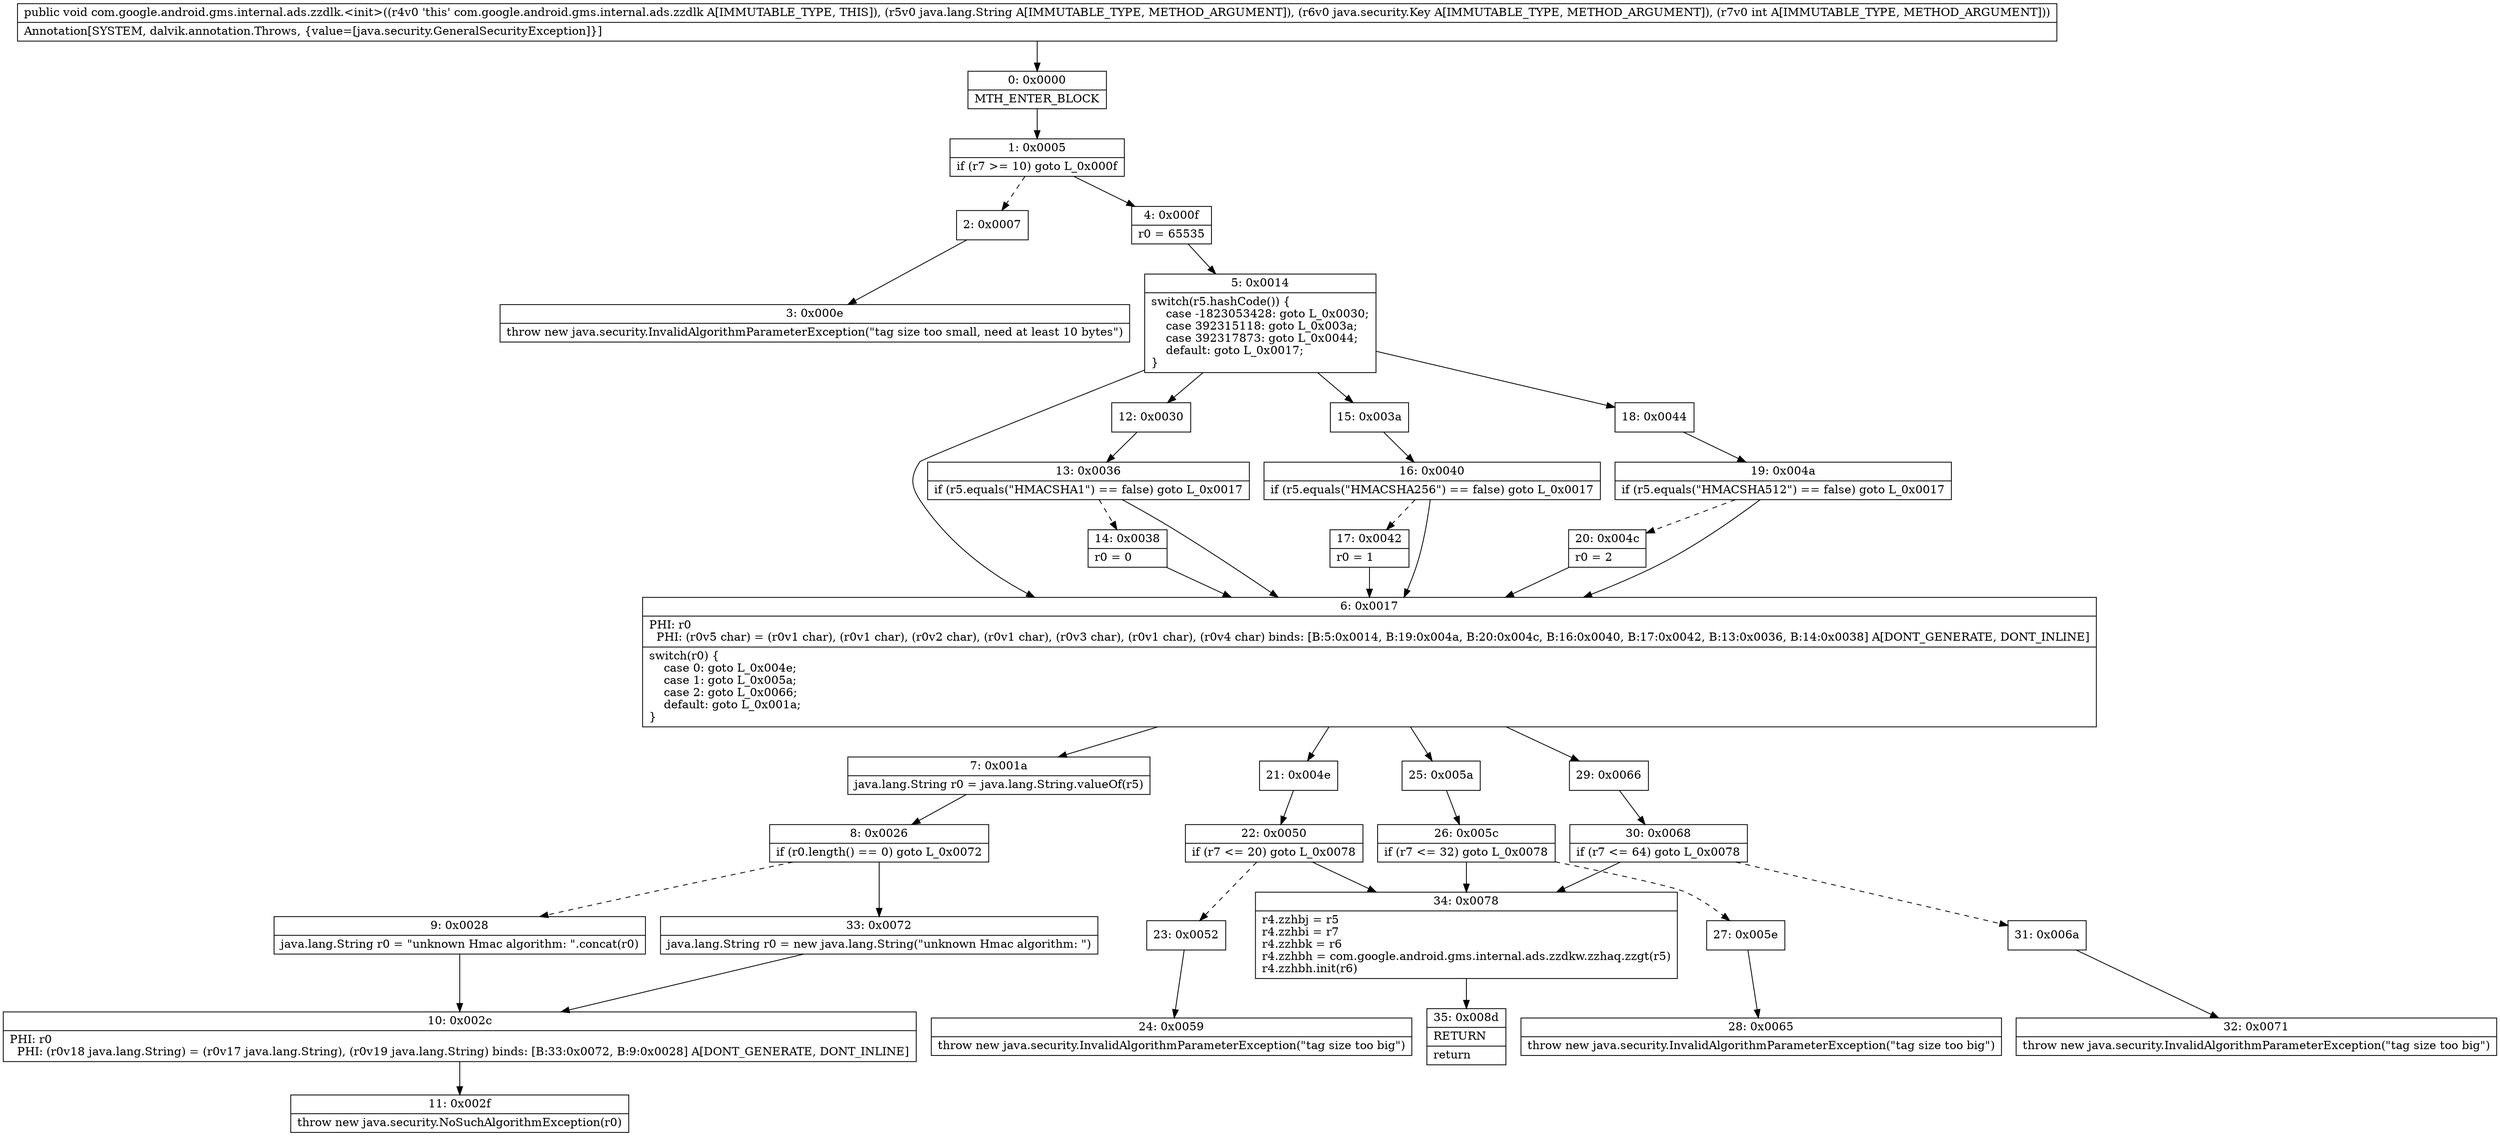 digraph "CFG forcom.google.android.gms.internal.ads.zzdlk.\<init\>(Ljava\/lang\/String;Ljava\/security\/Key;I)V" {
Node_0 [shape=record,label="{0\:\ 0x0000|MTH_ENTER_BLOCK\l}"];
Node_1 [shape=record,label="{1\:\ 0x0005|if (r7 \>= 10) goto L_0x000f\l}"];
Node_2 [shape=record,label="{2\:\ 0x0007}"];
Node_3 [shape=record,label="{3\:\ 0x000e|throw new java.security.InvalidAlgorithmParameterException(\"tag size too small, need at least 10 bytes\")\l}"];
Node_4 [shape=record,label="{4\:\ 0x000f|r0 = 65535\l}"];
Node_5 [shape=record,label="{5\:\ 0x0014|switch(r5.hashCode()) \{\l    case \-1823053428: goto L_0x0030;\l    case 392315118: goto L_0x003a;\l    case 392317873: goto L_0x0044;\l    default: goto L_0x0017;\l\}\l}"];
Node_6 [shape=record,label="{6\:\ 0x0017|PHI: r0 \l  PHI: (r0v5 char) = (r0v1 char), (r0v1 char), (r0v2 char), (r0v1 char), (r0v3 char), (r0v1 char), (r0v4 char) binds: [B:5:0x0014, B:19:0x004a, B:20:0x004c, B:16:0x0040, B:17:0x0042, B:13:0x0036, B:14:0x0038] A[DONT_GENERATE, DONT_INLINE]\l|switch(r0) \{\l    case 0: goto L_0x004e;\l    case 1: goto L_0x005a;\l    case 2: goto L_0x0066;\l    default: goto L_0x001a;\l\}\l}"];
Node_7 [shape=record,label="{7\:\ 0x001a|java.lang.String r0 = java.lang.String.valueOf(r5)\l}"];
Node_8 [shape=record,label="{8\:\ 0x0026|if (r0.length() == 0) goto L_0x0072\l}"];
Node_9 [shape=record,label="{9\:\ 0x0028|java.lang.String r0 = \"unknown Hmac algorithm: \".concat(r0)\l}"];
Node_10 [shape=record,label="{10\:\ 0x002c|PHI: r0 \l  PHI: (r0v18 java.lang.String) = (r0v17 java.lang.String), (r0v19 java.lang.String) binds: [B:33:0x0072, B:9:0x0028] A[DONT_GENERATE, DONT_INLINE]\l}"];
Node_11 [shape=record,label="{11\:\ 0x002f|throw new java.security.NoSuchAlgorithmException(r0)\l}"];
Node_12 [shape=record,label="{12\:\ 0x0030}"];
Node_13 [shape=record,label="{13\:\ 0x0036|if (r5.equals(\"HMACSHA1\") == false) goto L_0x0017\l}"];
Node_14 [shape=record,label="{14\:\ 0x0038|r0 = 0\l}"];
Node_15 [shape=record,label="{15\:\ 0x003a}"];
Node_16 [shape=record,label="{16\:\ 0x0040|if (r5.equals(\"HMACSHA256\") == false) goto L_0x0017\l}"];
Node_17 [shape=record,label="{17\:\ 0x0042|r0 = 1\l}"];
Node_18 [shape=record,label="{18\:\ 0x0044}"];
Node_19 [shape=record,label="{19\:\ 0x004a|if (r5.equals(\"HMACSHA512\") == false) goto L_0x0017\l}"];
Node_20 [shape=record,label="{20\:\ 0x004c|r0 = 2\l}"];
Node_21 [shape=record,label="{21\:\ 0x004e}"];
Node_22 [shape=record,label="{22\:\ 0x0050|if (r7 \<= 20) goto L_0x0078\l}"];
Node_23 [shape=record,label="{23\:\ 0x0052}"];
Node_24 [shape=record,label="{24\:\ 0x0059|throw new java.security.InvalidAlgorithmParameterException(\"tag size too big\")\l}"];
Node_25 [shape=record,label="{25\:\ 0x005a}"];
Node_26 [shape=record,label="{26\:\ 0x005c|if (r7 \<= 32) goto L_0x0078\l}"];
Node_27 [shape=record,label="{27\:\ 0x005e}"];
Node_28 [shape=record,label="{28\:\ 0x0065|throw new java.security.InvalidAlgorithmParameterException(\"tag size too big\")\l}"];
Node_29 [shape=record,label="{29\:\ 0x0066}"];
Node_30 [shape=record,label="{30\:\ 0x0068|if (r7 \<= 64) goto L_0x0078\l}"];
Node_31 [shape=record,label="{31\:\ 0x006a}"];
Node_32 [shape=record,label="{32\:\ 0x0071|throw new java.security.InvalidAlgorithmParameterException(\"tag size too big\")\l}"];
Node_33 [shape=record,label="{33\:\ 0x0072|java.lang.String r0 = new java.lang.String(\"unknown Hmac algorithm: \")\l}"];
Node_34 [shape=record,label="{34\:\ 0x0078|r4.zzhbj = r5\lr4.zzhbi = r7\lr4.zzhbk = r6\lr4.zzhbh = com.google.android.gms.internal.ads.zzdkw.zzhaq.zzgt(r5)\lr4.zzhbh.init(r6)\l}"];
Node_35 [shape=record,label="{35\:\ 0x008d|RETURN\l|return\l}"];
MethodNode[shape=record,label="{public void com.google.android.gms.internal.ads.zzdlk.\<init\>((r4v0 'this' com.google.android.gms.internal.ads.zzdlk A[IMMUTABLE_TYPE, THIS]), (r5v0 java.lang.String A[IMMUTABLE_TYPE, METHOD_ARGUMENT]), (r6v0 java.security.Key A[IMMUTABLE_TYPE, METHOD_ARGUMENT]), (r7v0 int A[IMMUTABLE_TYPE, METHOD_ARGUMENT]))  | Annotation[SYSTEM, dalvik.annotation.Throws, \{value=[java.security.GeneralSecurityException]\}]\l}"];
MethodNode -> Node_0;
Node_0 -> Node_1;
Node_1 -> Node_2[style=dashed];
Node_1 -> Node_4;
Node_2 -> Node_3;
Node_4 -> Node_5;
Node_5 -> Node_6;
Node_5 -> Node_12;
Node_5 -> Node_15;
Node_5 -> Node_18;
Node_6 -> Node_7;
Node_6 -> Node_21;
Node_6 -> Node_25;
Node_6 -> Node_29;
Node_7 -> Node_8;
Node_8 -> Node_9[style=dashed];
Node_8 -> Node_33;
Node_9 -> Node_10;
Node_10 -> Node_11;
Node_12 -> Node_13;
Node_13 -> Node_6;
Node_13 -> Node_14[style=dashed];
Node_14 -> Node_6;
Node_15 -> Node_16;
Node_16 -> Node_6;
Node_16 -> Node_17[style=dashed];
Node_17 -> Node_6;
Node_18 -> Node_19;
Node_19 -> Node_6;
Node_19 -> Node_20[style=dashed];
Node_20 -> Node_6;
Node_21 -> Node_22;
Node_22 -> Node_23[style=dashed];
Node_22 -> Node_34;
Node_23 -> Node_24;
Node_25 -> Node_26;
Node_26 -> Node_27[style=dashed];
Node_26 -> Node_34;
Node_27 -> Node_28;
Node_29 -> Node_30;
Node_30 -> Node_31[style=dashed];
Node_30 -> Node_34;
Node_31 -> Node_32;
Node_33 -> Node_10;
Node_34 -> Node_35;
}

